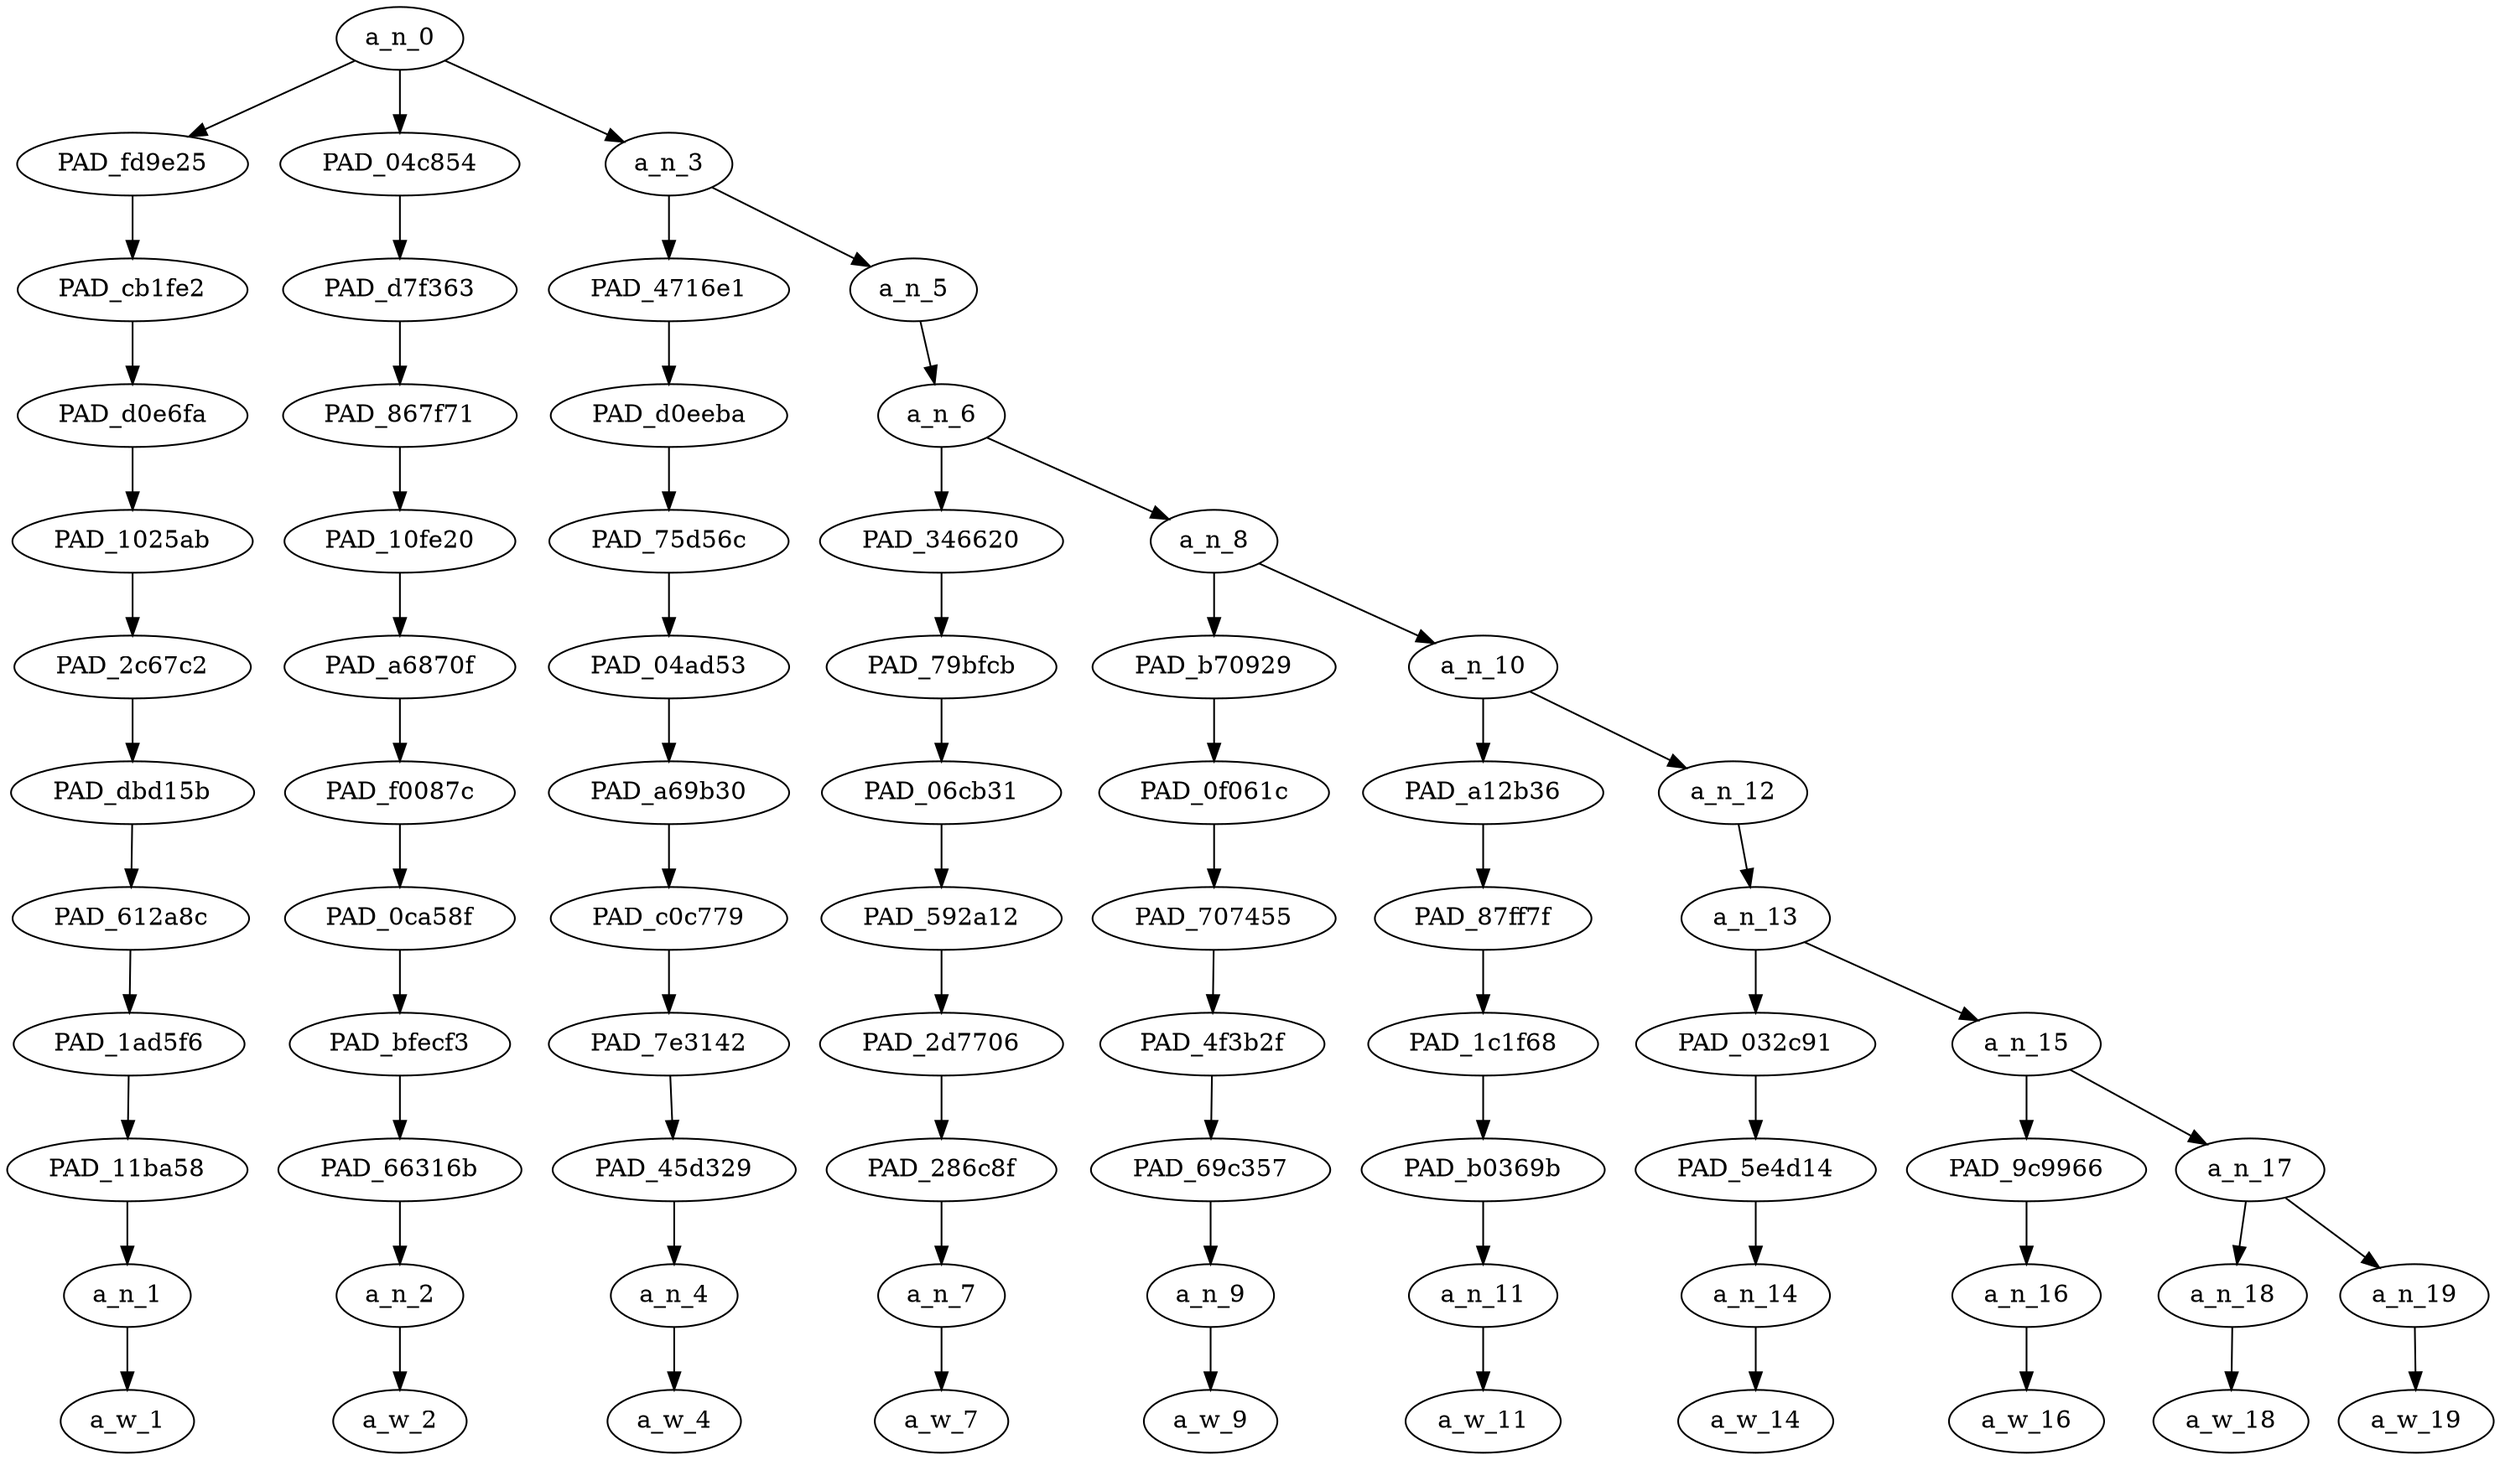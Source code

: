 strict digraph "" {
	a_n_0	[div_dir=1,
		index=0,
		level=11,
		pos="1.3307291666666667,11!",
		text_span="[0, 1, 2, 3, 4, 5, 6, 7, 8, 9]",
		value=0.99999999];
	PAD_fd9e25	[div_dir=-1,
		index=0,
		level=10,
		pos="0.0,10!",
		text_span="[0]",
		value=0.08791827];
	a_n_0 -> PAD_fd9e25;
	PAD_04c854	[div_dir=1,
		index=1,
		level=10,
		pos="1.0,10!",
		text_span="[1]",
		value=0.12061711];
	a_n_0 -> PAD_04c854;
	a_n_3	[div_dir=1,
		index=2,
		level=10,
		pos="2.9921875,10!",
		text_span="[2, 3, 4, 5, 6, 7, 8, 9]",
		value=0.79126911];
	a_n_0 -> a_n_3;
	PAD_cb1fe2	[div_dir=-1,
		index=0,
		level=9,
		pos="0.0,9!",
		text_span="[0]",
		value=0.08791827];
	PAD_fd9e25 -> PAD_cb1fe2;
	PAD_d0e6fa	[div_dir=-1,
		index=0,
		level=8,
		pos="0.0,8!",
		text_span="[0]",
		value=0.08791827];
	PAD_cb1fe2 -> PAD_d0e6fa;
	PAD_1025ab	[div_dir=-1,
		index=0,
		level=7,
		pos="0.0,7!",
		text_span="[0]",
		value=0.08791827];
	PAD_d0e6fa -> PAD_1025ab;
	PAD_2c67c2	[div_dir=-1,
		index=0,
		level=6,
		pos="0.0,6!",
		text_span="[0]",
		value=0.08791827];
	PAD_1025ab -> PAD_2c67c2;
	PAD_dbd15b	[div_dir=-1,
		index=0,
		level=5,
		pos="0.0,5!",
		text_span="[0]",
		value=0.08791827];
	PAD_2c67c2 -> PAD_dbd15b;
	PAD_612a8c	[div_dir=-1,
		index=0,
		level=4,
		pos="0.0,4!",
		text_span="[0]",
		value=0.08791827];
	PAD_dbd15b -> PAD_612a8c;
	PAD_1ad5f6	[div_dir=-1,
		index=0,
		level=3,
		pos="0.0,3!",
		text_span="[0]",
		value=0.08791827];
	PAD_612a8c -> PAD_1ad5f6;
	PAD_11ba58	[div_dir=-1,
		index=0,
		level=2,
		pos="0.0,2!",
		text_span="[0]",
		value=0.08791827];
	PAD_1ad5f6 -> PAD_11ba58;
	a_n_1	[div_dir=-1,
		index=0,
		level=1,
		pos="0.0,1!",
		text_span="[0]",
		value=0.08791827];
	PAD_11ba58 -> a_n_1;
	a_w_1	[div_dir=0,
		index=0,
		level=0,
		pos="0,0!",
		text_span="[0]",
		value=do];
	a_n_1 -> a_w_1;
	PAD_d7f363	[div_dir=1,
		index=1,
		level=9,
		pos="1.0,9!",
		text_span="[1]",
		value=0.12061711];
	PAD_04c854 -> PAD_d7f363;
	PAD_867f71	[div_dir=1,
		index=1,
		level=8,
		pos="1.0,8!",
		text_span="[1]",
		value=0.12061711];
	PAD_d7f363 -> PAD_867f71;
	PAD_10fe20	[div_dir=1,
		index=1,
		level=7,
		pos="1.0,7!",
		text_span="[1]",
		value=0.12061711];
	PAD_867f71 -> PAD_10fe20;
	PAD_a6870f	[div_dir=1,
		index=1,
		level=6,
		pos="1.0,6!",
		text_span="[1]",
		value=0.12061711];
	PAD_10fe20 -> PAD_a6870f;
	PAD_f0087c	[div_dir=1,
		index=1,
		level=5,
		pos="1.0,5!",
		text_span="[1]",
		value=0.12061711];
	PAD_a6870f -> PAD_f0087c;
	PAD_0ca58f	[div_dir=1,
		index=1,
		level=4,
		pos="1.0,4!",
		text_span="[1]",
		value=0.12061711];
	PAD_f0087c -> PAD_0ca58f;
	PAD_bfecf3	[div_dir=1,
		index=1,
		level=3,
		pos="1.0,3!",
		text_span="[1]",
		value=0.12061711];
	PAD_0ca58f -> PAD_bfecf3;
	PAD_66316b	[div_dir=1,
		index=1,
		level=2,
		pos="1.0,2!",
		text_span="[1]",
		value=0.12061711];
	PAD_bfecf3 -> PAD_66316b;
	a_n_2	[div_dir=1,
		index=1,
		level=1,
		pos="1.0,1!",
		text_span="[1]",
		value=0.12061711];
	PAD_66316b -> a_n_2;
	a_w_2	[div_dir=0,
		index=1,
		level=0,
		pos="1,0!",
		text_span="[1]",
		value=u];
	a_n_2 -> a_w_2;
	PAD_4716e1	[div_dir=1,
		index=2,
		level=9,
		pos="2.0,9!",
		text_span="[2]",
		value=0.06520002];
	a_n_3 -> PAD_4716e1;
	a_n_5	[div_dir=1,
		index=3,
		level=9,
		pos="3.984375,9!",
		text_span="[3, 4, 5, 6, 7, 8, 9]",
		value=0.72579248];
	a_n_3 -> a_n_5;
	PAD_d0eeba	[div_dir=1,
		index=2,
		level=8,
		pos="2.0,8!",
		text_span="[2]",
		value=0.06520002];
	PAD_4716e1 -> PAD_d0eeba;
	PAD_75d56c	[div_dir=1,
		index=2,
		level=7,
		pos="2.0,7!",
		text_span="[2]",
		value=0.06520002];
	PAD_d0eeba -> PAD_75d56c;
	PAD_04ad53	[div_dir=1,
		index=2,
		level=6,
		pos="2.0,6!",
		text_span="[2]",
		value=0.06520002];
	PAD_75d56c -> PAD_04ad53;
	PAD_a69b30	[div_dir=1,
		index=2,
		level=5,
		pos="2.0,5!",
		text_span="[2]",
		value=0.06520002];
	PAD_04ad53 -> PAD_a69b30;
	PAD_c0c779	[div_dir=1,
		index=2,
		level=4,
		pos="2.0,4!",
		text_span="[2]",
		value=0.06520002];
	PAD_a69b30 -> PAD_c0c779;
	PAD_7e3142	[div_dir=1,
		index=2,
		level=3,
		pos="2.0,3!",
		text_span="[2]",
		value=0.06520002];
	PAD_c0c779 -> PAD_7e3142;
	PAD_45d329	[div_dir=1,
		index=2,
		level=2,
		pos="2.0,2!",
		text_span="[2]",
		value=0.06520002];
	PAD_7e3142 -> PAD_45d329;
	a_n_4	[div_dir=1,
		index=2,
		level=1,
		pos="2.0,1!",
		text_span="[2]",
		value=0.06520002];
	PAD_45d329 -> a_n_4;
	a_w_4	[div_dir=0,
		index=2,
		level=0,
		pos="2,0!",
		text_span="[2]",
		value=have];
	a_n_4 -> a_w_4;
	a_n_6	[div_dir=1,
		index=3,
		level=8,
		pos="3.984375,8!",
		text_span="[3, 4, 5, 6, 7, 8, 9]",
		value=0.72550583];
	a_n_5 -> a_n_6;
	PAD_346620	[div_dir=1,
		index=3,
		level=7,
		pos="3.0,7!",
		text_span="[3]",
		value=0.03921208];
	a_n_6 -> PAD_346620;
	a_n_8	[div_dir=1,
		index=4,
		level=7,
		pos="4.96875,7!",
		text_span="[4, 5, 6, 7, 8, 9]",
		value=0.68600710];
	a_n_6 -> a_n_8;
	PAD_79bfcb	[div_dir=1,
		index=3,
		level=6,
		pos="3.0,6!",
		text_span="[3]",
		value=0.03921208];
	PAD_346620 -> PAD_79bfcb;
	PAD_06cb31	[div_dir=1,
		index=3,
		level=5,
		pos="3.0,5!",
		text_span="[3]",
		value=0.03921208];
	PAD_79bfcb -> PAD_06cb31;
	PAD_592a12	[div_dir=1,
		index=3,
		level=4,
		pos="3.0,4!",
		text_span="[3]",
		value=0.03921208];
	PAD_06cb31 -> PAD_592a12;
	PAD_2d7706	[div_dir=1,
		index=3,
		level=3,
		pos="3.0,3!",
		text_span="[3]",
		value=0.03921208];
	PAD_592a12 -> PAD_2d7706;
	PAD_286c8f	[div_dir=1,
		index=3,
		level=2,
		pos="3.0,2!",
		text_span="[3]",
		value=0.03921208];
	PAD_2d7706 -> PAD_286c8f;
	a_n_7	[div_dir=1,
		index=3,
		level=1,
		pos="3.0,1!",
		text_span="[3]",
		value=0.03921208];
	PAD_286c8f -> a_n_7;
	a_w_7	[div_dir=0,
		index=3,
		level=0,
		pos="3,0!",
		text_span="[3]",
		value=to];
	a_n_7 -> a_w_7;
	PAD_b70929	[div_dir=1,
		index=4,
		level=6,
		pos="4.0,6!",
		text_span="[4]",
		value=0.04319177];
	a_n_8 -> PAD_b70929;
	a_n_10	[div_dir=1,
		index=5,
		level=6,
		pos="5.9375,6!",
		text_span="[5, 6, 7, 8, 9]",
		value=0.64259183];
	a_n_8 -> a_n_10;
	PAD_0f061c	[div_dir=1,
		index=4,
		level=5,
		pos="4.0,5!",
		text_span="[4]",
		value=0.04319177];
	PAD_b70929 -> PAD_0f061c;
	PAD_707455	[div_dir=1,
		index=4,
		level=4,
		pos="4.0,4!",
		text_span="[4]",
		value=0.04319177];
	PAD_0f061c -> PAD_707455;
	PAD_4f3b2f	[div_dir=1,
		index=4,
		level=3,
		pos="4.0,3!",
		text_span="[4]",
		value=0.04319177];
	PAD_707455 -> PAD_4f3b2f;
	PAD_69c357	[div_dir=1,
		index=4,
		level=2,
		pos="4.0,2!",
		text_span="[4]",
		value=0.04319177];
	PAD_4f3b2f -> PAD_69c357;
	a_n_9	[div_dir=1,
		index=4,
		level=1,
		pos="4.0,1!",
		text_span="[4]",
		value=0.04319177];
	PAD_69c357 -> a_n_9;
	a_w_9	[div_dir=0,
		index=4,
		level=0,
		pos="4,0!",
		text_span="[4]",
		value=be];
	a_n_9 -> a_w_9;
	PAD_a12b36	[div_dir=-1,
		index=5,
		level=5,
		pos="5.0,5!",
		text_span="[5]",
		value=0.20225669];
	a_n_10 -> PAD_a12b36;
	a_n_12	[div_dir=1,
		index=6,
		level=5,
		pos="6.875,5!",
		text_span="[6, 7, 8, 9]",
		value=0.44024901];
	a_n_10 -> a_n_12;
	PAD_87ff7f	[div_dir=-1,
		index=5,
		level=4,
		pos="5.0,4!",
		text_span="[5]",
		value=0.20225669];
	PAD_a12b36 -> PAD_87ff7f;
	PAD_1c1f68	[div_dir=-1,
		index=5,
		level=3,
		pos="5.0,3!",
		text_span="[5]",
		value=0.20225669];
	PAD_87ff7f -> PAD_1c1f68;
	PAD_b0369b	[div_dir=-1,
		index=5,
		level=2,
		pos="5.0,2!",
		text_span="[5]",
		value=0.20225669];
	PAD_1c1f68 -> PAD_b0369b;
	a_n_11	[div_dir=-1,
		index=5,
		level=1,
		pos="5.0,1!",
		text_span="[5]",
		value=0.20225669];
	PAD_b0369b -> a_n_11;
	a_w_11	[div_dir=0,
		index=5,
		level=0,
		pos="5,0!",
		text_span="[5]",
		value=retarded];
	a_n_11 -> a_w_11;
	a_n_13	[div_dir=1,
		index=6,
		level=4,
		pos="6.875,4!",
		text_span="[6, 7, 8, 9]",
		value=0.44009983];
	a_n_12 -> a_n_13;
	PAD_032c91	[div_dir=1,
		index=6,
		level=3,
		pos="6.0,3!",
		text_span="[6]",
		value=0.03311413];
	a_n_13 -> PAD_032c91;
	a_n_15	[div_dir=1,
		index=7,
		level=3,
		pos="7.75,3!",
		text_span="[7, 8, 9]",
		value=0.40683651];
	a_n_13 -> a_n_15;
	PAD_5e4d14	[div_dir=1,
		index=6,
		level=2,
		pos="6.0,2!",
		text_span="[6]",
		value=0.03311413];
	PAD_032c91 -> PAD_5e4d14;
	a_n_14	[div_dir=1,
		index=6,
		level=1,
		pos="6.0,1!",
		text_span="[6]",
		value=0.03311413];
	PAD_5e4d14 -> a_n_14;
	a_w_14	[div_dir=0,
		index=6,
		level=0,
		pos="6,0!",
		text_span="[6]",
		value=to1];
	a_n_14 -> a_w_14;
	PAD_9c9966	[div_dir=1,
		index=7,
		level=2,
		pos="7.0,2!",
		text_span="[7]",
		value=0.04247282];
	a_n_15 -> PAD_9c9966;
	a_n_17	[div_dir=-1,
		index=8,
		level=2,
		pos="8.5,2!",
		text_span="[8, 9]",
		value=0.36429103];
	a_n_15 -> a_n_17;
	a_n_16	[div_dir=1,
		index=7,
		level=1,
		pos="7.0,1!",
		text_span="[7]",
		value=0.04247282];
	PAD_9c9966 -> a_n_16;
	a_w_16	[div_dir=0,
		index=7,
		level=0,
		pos="7,0!",
		text_span="[7]",
		value=be1];
	a_n_16 -> a_w_16;
	a_n_18	[div_dir=1,
		index=8,
		level=1,
		pos="8.0,1!",
		text_span="[8]",
		value=0.06104496];
	a_n_17 -> a_n_18;
	a_n_19	[div_dir=-1,
		index=9,
		level=1,
		pos="9.0,1!",
		text_span="[9]",
		value=0.30322775];
	a_n_17 -> a_n_19;
	a_w_18	[div_dir=0,
		index=8,
		level=0,
		pos="8,0!",
		text_span="[8]",
		value=a];
	a_n_18 -> a_w_18;
	a_w_19	[div_dir=0,
		index=9,
		level=0,
		pos="9,0!",
		text_span="[9]",
		value=lino];
	a_n_19 -> a_w_19;
}
